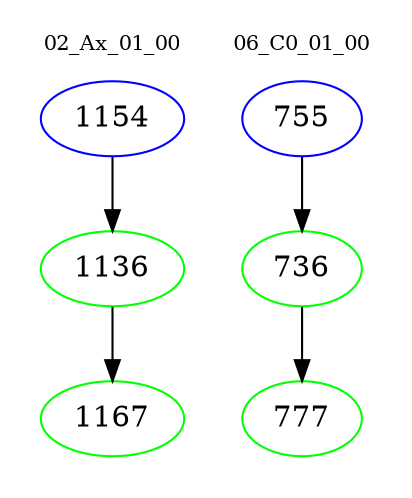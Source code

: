 digraph{
subgraph cluster_0 {
color = white
label = "02_Ax_01_00";
fontsize=10;
T0_1154 [label="1154", color="blue"]
T0_1154 -> T0_1136 [color="black"]
T0_1136 [label="1136", color="green"]
T0_1136 -> T0_1167 [color="black"]
T0_1167 [label="1167", color="green"]
}
subgraph cluster_1 {
color = white
label = "06_C0_01_00";
fontsize=10;
T1_755 [label="755", color="blue"]
T1_755 -> T1_736 [color="black"]
T1_736 [label="736", color="green"]
T1_736 -> T1_777 [color="black"]
T1_777 [label="777", color="green"]
}
}
